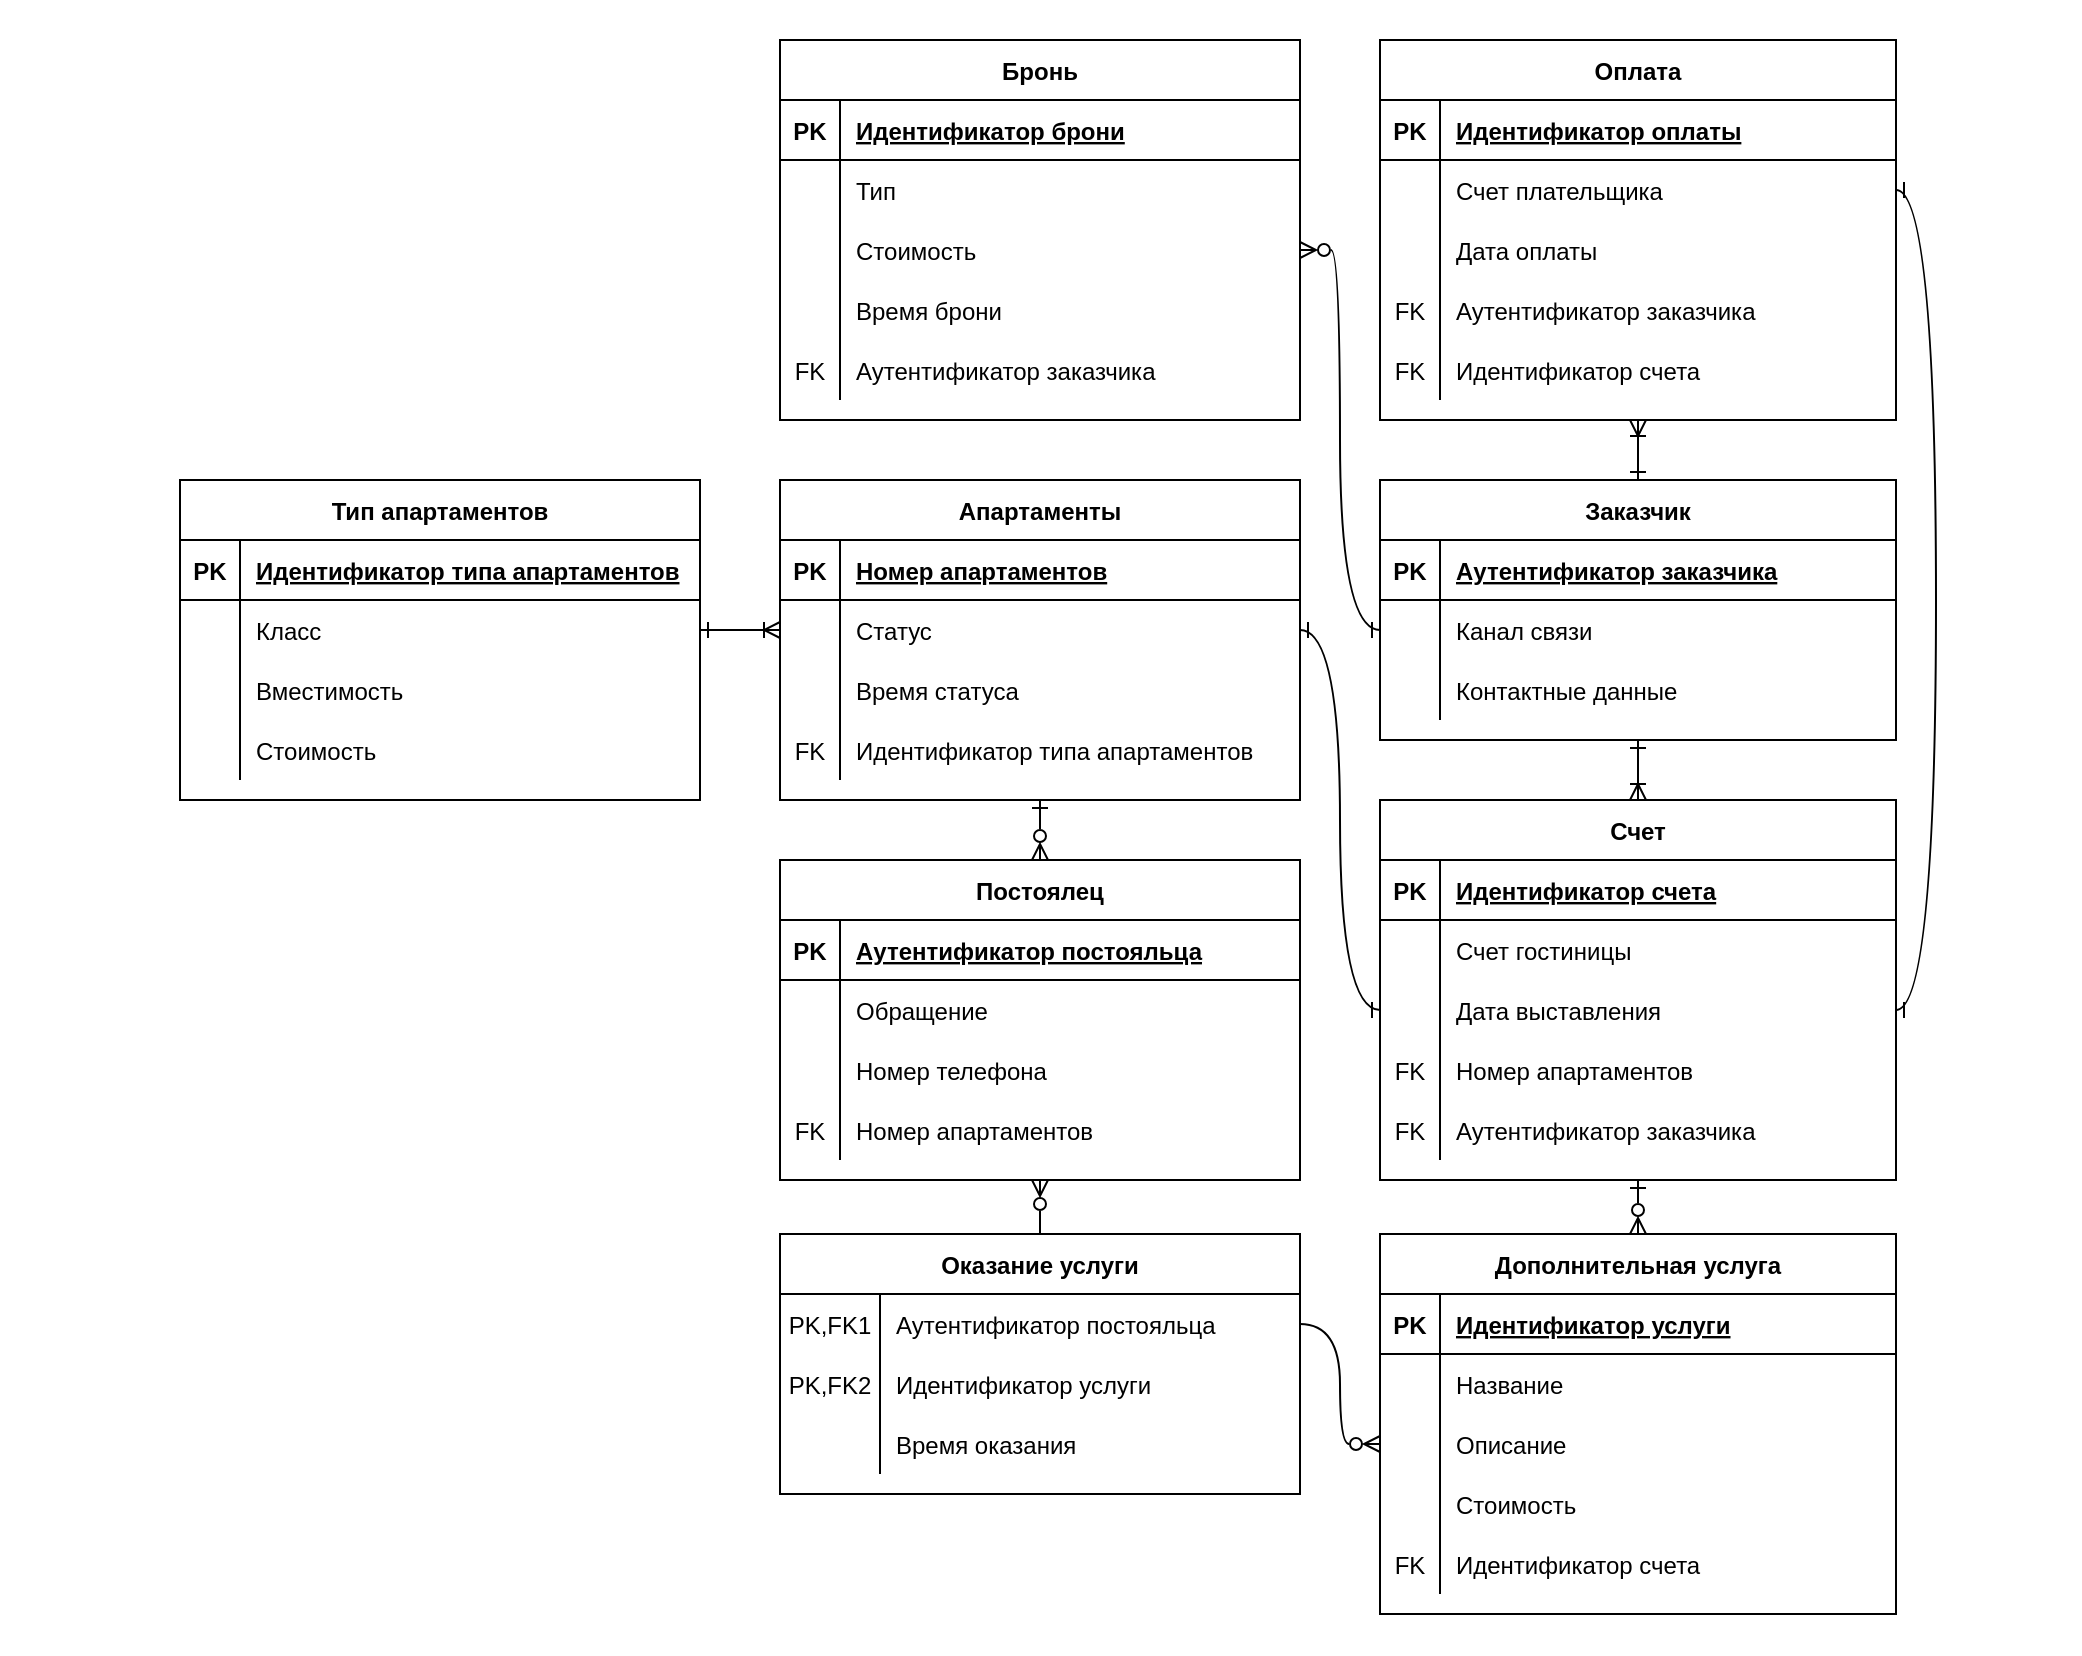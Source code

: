 <mxfile version="23.0.2" type="device">
  <diagram id="R2lEEEUBdFMjLlhIrx00" name="Page-1">
    <mxGraphModel dx="931" dy="1238" grid="1" gridSize="10" guides="1" tooltips="1" connect="1" arrows="1" fold="1" page="1" pageScale="1" pageWidth="1169" pageHeight="827" math="0" shadow="0" extFonts="Permanent Marker^https://fonts.googleapis.com/css?family=Permanent+Marker">
      <root>
        <mxCell id="0" />
        <mxCell id="1" parent="0" />
        <mxCell id="yGyrZnuo0Vl0HnVQF-xV-1" value="" style="rounded=0;whiteSpace=wrap;html=1;fillColor=none;strokeWidth=0;strokeColor=none;" parent="1" vertex="1">
          <mxGeometry x="1234" width="1040" height="827" as="geometry" />
        </mxCell>
        <mxCell id="AgEySxY7QpGQgRgIaydY-3" style="edgeStyle=orthogonalEdgeStyle;rounded=0;orthogonalLoop=1;jettySize=auto;html=1;exitX=1;exitY=0.5;exitDx=0;exitDy=0;entryX=0;entryY=0.5;entryDx=0;entryDy=0;endArrow=ERoneToMany;endFill=0;startArrow=ERone;startFill=0;curved=1;" parent="1" source="C-vyLk0tnHw3VtMMgP7b-27" target="8Q0DRoHerD3SfgX-QKSs-5" edge="1">
          <mxGeometry relative="1" as="geometry" />
        </mxCell>
        <mxCell id="C-vyLk0tnHw3VtMMgP7b-23" value="Тип апартаментов" style="shape=table;startSize=30;container=1;collapsible=1;childLayout=tableLayout;fixedRows=1;rowLines=0;fontStyle=1;align=center;resizeLast=1;" parent="1" vertex="1">
          <mxGeometry x="1324" y="240" width="260" height="160" as="geometry" />
        </mxCell>
        <mxCell id="C-vyLk0tnHw3VtMMgP7b-24" value="" style="shape=partialRectangle;collapsible=0;dropTarget=0;pointerEvents=0;fillColor=none;points=[[0,0.5],[1,0.5]];portConstraint=eastwest;top=0;left=0;right=0;bottom=1;" parent="C-vyLk0tnHw3VtMMgP7b-23" vertex="1">
          <mxGeometry y="30" width="260" height="30" as="geometry" />
        </mxCell>
        <mxCell id="C-vyLk0tnHw3VtMMgP7b-25" value="PK" style="shape=partialRectangle;overflow=hidden;connectable=0;fillColor=none;top=0;left=0;bottom=0;right=0;fontStyle=1;" parent="C-vyLk0tnHw3VtMMgP7b-24" vertex="1">
          <mxGeometry width="30" height="30" as="geometry">
            <mxRectangle width="30" height="30" as="alternateBounds" />
          </mxGeometry>
        </mxCell>
        <mxCell id="C-vyLk0tnHw3VtMMgP7b-26" value="Идентификатор типа апартаментов" style="shape=partialRectangle;overflow=hidden;connectable=0;fillColor=none;top=0;left=0;bottom=0;right=0;align=left;spacingLeft=6;fontStyle=5;fontSize=12;" parent="C-vyLk0tnHw3VtMMgP7b-24" vertex="1">
          <mxGeometry x="30" width="230" height="30" as="geometry">
            <mxRectangle width="230" height="30" as="alternateBounds" />
          </mxGeometry>
        </mxCell>
        <mxCell id="C-vyLk0tnHw3VtMMgP7b-27" value="" style="shape=partialRectangle;collapsible=0;dropTarget=0;pointerEvents=0;fillColor=none;points=[[0,0.5],[1,0.5]];portConstraint=eastwest;top=0;left=0;right=0;bottom=0;" parent="C-vyLk0tnHw3VtMMgP7b-23" vertex="1">
          <mxGeometry y="60" width="260" height="30" as="geometry" />
        </mxCell>
        <mxCell id="C-vyLk0tnHw3VtMMgP7b-28" value="" style="shape=partialRectangle;overflow=hidden;connectable=0;fillColor=none;top=0;left=0;bottom=0;right=0;" parent="C-vyLk0tnHw3VtMMgP7b-27" vertex="1">
          <mxGeometry width="30" height="30" as="geometry">
            <mxRectangle width="30" height="30" as="alternateBounds" />
          </mxGeometry>
        </mxCell>
        <mxCell id="C-vyLk0tnHw3VtMMgP7b-29" value="Класс" style="shape=partialRectangle;overflow=hidden;connectable=0;fillColor=none;top=0;left=0;bottom=0;right=0;align=left;spacingLeft=6;" parent="C-vyLk0tnHw3VtMMgP7b-27" vertex="1">
          <mxGeometry x="30" width="230" height="30" as="geometry">
            <mxRectangle width="230" height="30" as="alternateBounds" />
          </mxGeometry>
        </mxCell>
        <mxCell id="gfGSGd7mrmKhZDxoFpON-2" style="shape=partialRectangle;collapsible=0;dropTarget=0;pointerEvents=0;fillColor=none;points=[[0,0.5],[1,0.5]];portConstraint=eastwest;top=0;left=0;right=0;bottom=0;" parent="C-vyLk0tnHw3VtMMgP7b-23" vertex="1">
          <mxGeometry y="90" width="260" height="30" as="geometry" />
        </mxCell>
        <mxCell id="gfGSGd7mrmKhZDxoFpON-3" style="shape=partialRectangle;overflow=hidden;connectable=0;fillColor=none;top=0;left=0;bottom=0;right=0;" parent="gfGSGd7mrmKhZDxoFpON-2" vertex="1">
          <mxGeometry width="30" height="30" as="geometry">
            <mxRectangle width="30" height="30" as="alternateBounds" />
          </mxGeometry>
        </mxCell>
        <mxCell id="gfGSGd7mrmKhZDxoFpON-4" value="Вместимость" style="shape=partialRectangle;overflow=hidden;connectable=0;fillColor=none;top=0;left=0;bottom=0;right=0;align=left;spacingLeft=6;" parent="gfGSGd7mrmKhZDxoFpON-2" vertex="1">
          <mxGeometry x="30" width="230" height="30" as="geometry">
            <mxRectangle width="230" height="30" as="alternateBounds" />
          </mxGeometry>
        </mxCell>
        <mxCell id="gfGSGd7mrmKhZDxoFpON-5" style="shape=partialRectangle;collapsible=0;dropTarget=0;pointerEvents=0;fillColor=none;points=[[0,0.5],[1,0.5]];portConstraint=eastwest;top=0;left=0;right=0;bottom=0;" parent="C-vyLk0tnHw3VtMMgP7b-23" vertex="1">
          <mxGeometry y="120" width="260" height="30" as="geometry" />
        </mxCell>
        <mxCell id="gfGSGd7mrmKhZDxoFpON-6" style="shape=partialRectangle;overflow=hidden;connectable=0;fillColor=none;top=0;left=0;bottom=0;right=0;" parent="gfGSGd7mrmKhZDxoFpON-5" vertex="1">
          <mxGeometry width="30" height="30" as="geometry">
            <mxRectangle width="30" height="30" as="alternateBounds" />
          </mxGeometry>
        </mxCell>
        <mxCell id="gfGSGd7mrmKhZDxoFpON-7" value="Стоимость" style="shape=partialRectangle;overflow=hidden;connectable=0;fillColor=none;top=0;left=0;bottom=0;right=0;align=left;spacingLeft=6;" parent="gfGSGd7mrmKhZDxoFpON-5" vertex="1">
          <mxGeometry x="30" width="230" height="30" as="geometry">
            <mxRectangle width="230" height="30" as="alternateBounds" />
          </mxGeometry>
        </mxCell>
        <mxCell id="8Q0DRoHerD3SfgX-QKSs-1" value="Апартаменты" style="shape=table;startSize=30;container=1;collapsible=1;childLayout=tableLayout;fixedRows=1;rowLines=0;fontStyle=1;align=center;resizeLast=1;" parent="1" vertex="1">
          <mxGeometry x="1624" y="240" width="260" height="160" as="geometry" />
        </mxCell>
        <mxCell id="8Q0DRoHerD3SfgX-QKSs-2" value="" style="shape=partialRectangle;collapsible=0;dropTarget=0;pointerEvents=0;fillColor=none;points=[[0,0.5],[1,0.5]];portConstraint=eastwest;top=0;left=0;right=0;bottom=1;" parent="8Q0DRoHerD3SfgX-QKSs-1" vertex="1">
          <mxGeometry y="30" width="260" height="30" as="geometry" />
        </mxCell>
        <mxCell id="8Q0DRoHerD3SfgX-QKSs-3" value="PK" style="shape=partialRectangle;overflow=hidden;connectable=0;fillColor=none;top=0;left=0;bottom=0;right=0;fontStyle=1;" parent="8Q0DRoHerD3SfgX-QKSs-2" vertex="1">
          <mxGeometry width="30" height="30" as="geometry">
            <mxRectangle width="30" height="30" as="alternateBounds" />
          </mxGeometry>
        </mxCell>
        <mxCell id="8Q0DRoHerD3SfgX-QKSs-4" value="Номер апартаментов" style="shape=partialRectangle;overflow=hidden;connectable=0;fillColor=none;top=0;left=0;bottom=0;right=0;align=left;spacingLeft=6;fontStyle=5;" parent="8Q0DRoHerD3SfgX-QKSs-2" vertex="1">
          <mxGeometry x="30" width="230" height="30" as="geometry">
            <mxRectangle width="230" height="30" as="alternateBounds" />
          </mxGeometry>
        </mxCell>
        <mxCell id="8Q0DRoHerD3SfgX-QKSs-5" value="" style="shape=partialRectangle;collapsible=0;dropTarget=0;pointerEvents=0;fillColor=none;points=[[0,0.5],[1,0.5]];portConstraint=eastwest;top=0;left=0;right=0;bottom=0;" parent="8Q0DRoHerD3SfgX-QKSs-1" vertex="1">
          <mxGeometry y="60" width="260" height="30" as="geometry" />
        </mxCell>
        <mxCell id="8Q0DRoHerD3SfgX-QKSs-6" value="" style="shape=partialRectangle;overflow=hidden;connectable=0;fillColor=none;top=0;left=0;bottom=0;right=0;" parent="8Q0DRoHerD3SfgX-QKSs-5" vertex="1">
          <mxGeometry width="30" height="30" as="geometry">
            <mxRectangle width="30" height="30" as="alternateBounds" />
          </mxGeometry>
        </mxCell>
        <mxCell id="8Q0DRoHerD3SfgX-QKSs-7" value="Статус" style="shape=partialRectangle;overflow=hidden;connectable=0;fillColor=none;top=0;left=0;bottom=0;right=0;align=left;spacingLeft=6;" parent="8Q0DRoHerD3SfgX-QKSs-5" vertex="1">
          <mxGeometry x="30" width="230" height="30" as="geometry">
            <mxRectangle width="230" height="30" as="alternateBounds" />
          </mxGeometry>
        </mxCell>
        <mxCell id="8Q0DRoHerD3SfgX-QKSs-8" style="shape=partialRectangle;collapsible=0;dropTarget=0;pointerEvents=0;fillColor=none;points=[[0,0.5],[1,0.5]];portConstraint=eastwest;top=0;left=0;right=0;bottom=0;" parent="8Q0DRoHerD3SfgX-QKSs-1" vertex="1">
          <mxGeometry y="90" width="260" height="30" as="geometry" />
        </mxCell>
        <mxCell id="8Q0DRoHerD3SfgX-QKSs-9" style="shape=partialRectangle;overflow=hidden;connectable=0;fillColor=none;top=0;left=0;bottom=0;right=0;" parent="8Q0DRoHerD3SfgX-QKSs-8" vertex="1">
          <mxGeometry width="30" height="30" as="geometry">
            <mxRectangle width="30" height="30" as="alternateBounds" />
          </mxGeometry>
        </mxCell>
        <mxCell id="8Q0DRoHerD3SfgX-QKSs-10" value="Время статуса" style="shape=partialRectangle;overflow=hidden;connectable=0;fillColor=none;top=0;left=0;bottom=0;right=0;align=left;spacingLeft=6;" parent="8Q0DRoHerD3SfgX-QKSs-8" vertex="1">
          <mxGeometry x="30" width="230" height="30" as="geometry">
            <mxRectangle width="230" height="30" as="alternateBounds" />
          </mxGeometry>
        </mxCell>
        <mxCell id="bXpuDZEksUwK4pYWBRn9-1" style="shape=partialRectangle;collapsible=0;dropTarget=0;pointerEvents=0;fillColor=none;points=[[0,0.5],[1,0.5]];portConstraint=eastwest;top=0;left=0;right=0;bottom=0;" parent="8Q0DRoHerD3SfgX-QKSs-1" vertex="1">
          <mxGeometry y="120" width="260" height="30" as="geometry" />
        </mxCell>
        <mxCell id="bXpuDZEksUwK4pYWBRn9-2" value="FK" style="shape=partialRectangle;overflow=hidden;connectable=0;fillColor=none;top=0;left=0;bottom=0;right=0;" parent="bXpuDZEksUwK4pYWBRn9-1" vertex="1">
          <mxGeometry width="30" height="30" as="geometry">
            <mxRectangle width="30" height="30" as="alternateBounds" />
          </mxGeometry>
        </mxCell>
        <mxCell id="bXpuDZEksUwK4pYWBRn9-3" value="Идентификатор типа апартаментов" style="shape=partialRectangle;overflow=hidden;connectable=0;fillColor=none;top=0;left=0;bottom=0;right=0;align=left;spacingLeft=6;" parent="bXpuDZEksUwK4pYWBRn9-1" vertex="1">
          <mxGeometry x="30" width="230" height="30" as="geometry">
            <mxRectangle width="230" height="30" as="alternateBounds" />
          </mxGeometry>
        </mxCell>
        <mxCell id="x_oSLfdK0yW2vjbGuV5l-4" style="edgeStyle=orthogonalEdgeStyle;rounded=0;orthogonalLoop=1;jettySize=auto;html=1;exitX=0.5;exitY=0;exitDx=0;exitDy=0;entryX=0.5;entryY=1;entryDx=0;entryDy=0;endArrow=ERone;endFill=0;startArrow=ERzeroToMany;startFill=0;curved=1;" parent="1" source="-2gtM7byxfTQmPxCfwy0-1" target="8Q0DRoHerD3SfgX-QKSs-1" edge="1">
          <mxGeometry relative="1" as="geometry" />
        </mxCell>
        <mxCell id="-2gtM7byxfTQmPxCfwy0-1" value="Постоялец" style="shape=table;startSize=30;container=1;collapsible=1;childLayout=tableLayout;fixedRows=1;rowLines=0;fontStyle=1;align=center;resizeLast=1;" parent="1" vertex="1">
          <mxGeometry x="1624" y="430" width="260" height="160" as="geometry" />
        </mxCell>
        <mxCell id="-2gtM7byxfTQmPxCfwy0-2" value="" style="shape=partialRectangle;collapsible=0;dropTarget=0;pointerEvents=0;fillColor=none;points=[[0,0.5],[1,0.5]];portConstraint=eastwest;top=0;left=0;right=0;bottom=1;" parent="-2gtM7byxfTQmPxCfwy0-1" vertex="1">
          <mxGeometry y="30" width="260" height="30" as="geometry" />
        </mxCell>
        <mxCell id="-2gtM7byxfTQmPxCfwy0-3" value="PK" style="shape=partialRectangle;overflow=hidden;connectable=0;fillColor=none;top=0;left=0;bottom=0;right=0;fontStyle=1;" parent="-2gtM7byxfTQmPxCfwy0-2" vertex="1">
          <mxGeometry width="30" height="30" as="geometry">
            <mxRectangle width="30" height="30" as="alternateBounds" />
          </mxGeometry>
        </mxCell>
        <mxCell id="-2gtM7byxfTQmPxCfwy0-4" value="Аутентификатор постояльца" style="shape=partialRectangle;overflow=hidden;connectable=0;fillColor=none;top=0;left=0;bottom=0;right=0;align=left;spacingLeft=6;fontStyle=5;" parent="-2gtM7byxfTQmPxCfwy0-2" vertex="1">
          <mxGeometry x="30" width="230" height="30" as="geometry">
            <mxRectangle width="230" height="30" as="alternateBounds" />
          </mxGeometry>
        </mxCell>
        <mxCell id="-2gtM7byxfTQmPxCfwy0-5" value="" style="shape=partialRectangle;collapsible=0;dropTarget=0;pointerEvents=0;fillColor=none;points=[[0,0.5],[1,0.5]];portConstraint=eastwest;top=0;left=0;right=0;bottom=0;" parent="-2gtM7byxfTQmPxCfwy0-1" vertex="1">
          <mxGeometry y="60" width="260" height="30" as="geometry" />
        </mxCell>
        <mxCell id="-2gtM7byxfTQmPxCfwy0-6" value="" style="shape=partialRectangle;overflow=hidden;connectable=0;fillColor=none;top=0;left=0;bottom=0;right=0;" parent="-2gtM7byxfTQmPxCfwy0-5" vertex="1">
          <mxGeometry width="30" height="30" as="geometry">
            <mxRectangle width="30" height="30" as="alternateBounds" />
          </mxGeometry>
        </mxCell>
        <mxCell id="-2gtM7byxfTQmPxCfwy0-7" value="Обращение" style="shape=partialRectangle;overflow=hidden;connectable=0;fillColor=none;top=0;left=0;bottom=0;right=0;align=left;spacingLeft=6;" parent="-2gtM7byxfTQmPxCfwy0-5" vertex="1">
          <mxGeometry x="30" width="230" height="30" as="geometry">
            <mxRectangle width="230" height="30" as="alternateBounds" />
          </mxGeometry>
        </mxCell>
        <mxCell id="-2gtM7byxfTQmPxCfwy0-8" style="shape=partialRectangle;collapsible=0;dropTarget=0;pointerEvents=0;fillColor=none;points=[[0,0.5],[1,0.5]];portConstraint=eastwest;top=0;left=0;right=0;bottom=0;" parent="-2gtM7byxfTQmPxCfwy0-1" vertex="1">
          <mxGeometry y="90" width="260" height="30" as="geometry" />
        </mxCell>
        <mxCell id="-2gtM7byxfTQmPxCfwy0-9" style="shape=partialRectangle;overflow=hidden;connectable=0;fillColor=none;top=0;left=0;bottom=0;right=0;" parent="-2gtM7byxfTQmPxCfwy0-8" vertex="1">
          <mxGeometry width="30" height="30" as="geometry">
            <mxRectangle width="30" height="30" as="alternateBounds" />
          </mxGeometry>
        </mxCell>
        <mxCell id="-2gtM7byxfTQmPxCfwy0-10" value="Номер телефона" style="shape=partialRectangle;overflow=hidden;connectable=0;fillColor=none;top=0;left=0;bottom=0;right=0;align=left;spacingLeft=6;" parent="-2gtM7byxfTQmPxCfwy0-8" vertex="1">
          <mxGeometry x="30" width="230" height="30" as="geometry">
            <mxRectangle width="230" height="30" as="alternateBounds" />
          </mxGeometry>
        </mxCell>
        <mxCell id="x_oSLfdK0yW2vjbGuV5l-1" style="shape=partialRectangle;collapsible=0;dropTarget=0;pointerEvents=0;fillColor=none;points=[[0,0.5],[1,0.5]];portConstraint=eastwest;top=0;left=0;right=0;bottom=0;" parent="-2gtM7byxfTQmPxCfwy0-1" vertex="1">
          <mxGeometry y="120" width="260" height="30" as="geometry" />
        </mxCell>
        <mxCell id="x_oSLfdK0yW2vjbGuV5l-2" value="FK" style="shape=partialRectangle;overflow=hidden;connectable=0;fillColor=none;top=0;left=0;bottom=0;right=0;" parent="x_oSLfdK0yW2vjbGuV5l-1" vertex="1">
          <mxGeometry width="30" height="30" as="geometry">
            <mxRectangle width="30" height="30" as="alternateBounds" />
          </mxGeometry>
        </mxCell>
        <mxCell id="x_oSLfdK0yW2vjbGuV5l-3" value="Номер апартаментов" style="shape=partialRectangle;overflow=hidden;connectable=0;fillColor=none;top=0;left=0;bottom=0;right=0;align=left;spacingLeft=6;" parent="x_oSLfdK0yW2vjbGuV5l-1" vertex="1">
          <mxGeometry x="30" width="230" height="30" as="geometry">
            <mxRectangle width="230" height="30" as="alternateBounds" />
          </mxGeometry>
        </mxCell>
        <mxCell id="9wMfxGO6AWMAjqUrL8oA-1" value="Дополнительная услуга" style="shape=table;startSize=30;container=1;collapsible=1;childLayout=tableLayout;fixedRows=1;rowLines=0;fontStyle=1;align=center;resizeLast=1;" parent="1" vertex="1">
          <mxGeometry x="1924" y="617" width="258" height="190" as="geometry" />
        </mxCell>
        <mxCell id="9wMfxGO6AWMAjqUrL8oA-2" value="" style="shape=partialRectangle;collapsible=0;dropTarget=0;pointerEvents=0;fillColor=none;points=[[0,0.5],[1,0.5]];portConstraint=eastwest;top=0;left=0;right=0;bottom=1;" parent="9wMfxGO6AWMAjqUrL8oA-1" vertex="1">
          <mxGeometry y="30" width="258" height="30" as="geometry" />
        </mxCell>
        <mxCell id="9wMfxGO6AWMAjqUrL8oA-3" value="PK" style="shape=partialRectangle;overflow=hidden;connectable=0;fillColor=none;top=0;left=0;bottom=0;right=0;fontStyle=1;" parent="9wMfxGO6AWMAjqUrL8oA-2" vertex="1">
          <mxGeometry width="30" height="30" as="geometry">
            <mxRectangle width="30" height="30" as="alternateBounds" />
          </mxGeometry>
        </mxCell>
        <mxCell id="9wMfxGO6AWMAjqUrL8oA-4" value="Идентификатор услуги" style="shape=partialRectangle;overflow=hidden;connectable=0;fillColor=none;top=0;left=0;bottom=0;right=0;align=left;spacingLeft=6;fontStyle=5;" parent="9wMfxGO6AWMAjqUrL8oA-2" vertex="1">
          <mxGeometry x="30" width="228" height="30" as="geometry">
            <mxRectangle width="228" height="30" as="alternateBounds" />
          </mxGeometry>
        </mxCell>
        <mxCell id="9wMfxGO6AWMAjqUrL8oA-5" value="" style="shape=partialRectangle;collapsible=0;dropTarget=0;pointerEvents=0;fillColor=none;points=[[0,0.5],[1,0.5]];portConstraint=eastwest;top=0;left=0;right=0;bottom=0;" parent="9wMfxGO6AWMAjqUrL8oA-1" vertex="1">
          <mxGeometry y="60" width="258" height="30" as="geometry" />
        </mxCell>
        <mxCell id="9wMfxGO6AWMAjqUrL8oA-6" value="" style="shape=partialRectangle;overflow=hidden;connectable=0;fillColor=none;top=0;left=0;bottom=0;right=0;" parent="9wMfxGO6AWMAjqUrL8oA-5" vertex="1">
          <mxGeometry width="30" height="30" as="geometry">
            <mxRectangle width="30" height="30" as="alternateBounds" />
          </mxGeometry>
        </mxCell>
        <mxCell id="9wMfxGO6AWMAjqUrL8oA-7" value="Название" style="shape=partialRectangle;overflow=hidden;connectable=0;fillColor=none;top=0;left=0;bottom=0;right=0;align=left;spacingLeft=6;" parent="9wMfxGO6AWMAjqUrL8oA-5" vertex="1">
          <mxGeometry x="30" width="228" height="30" as="geometry">
            <mxRectangle width="228" height="30" as="alternateBounds" />
          </mxGeometry>
        </mxCell>
        <mxCell id="9wMfxGO6AWMAjqUrL8oA-8" style="shape=partialRectangle;collapsible=0;dropTarget=0;pointerEvents=0;fillColor=none;points=[[0,0.5],[1,0.5]];portConstraint=eastwest;top=0;left=0;right=0;bottom=0;" parent="9wMfxGO6AWMAjqUrL8oA-1" vertex="1">
          <mxGeometry y="90" width="258" height="30" as="geometry" />
        </mxCell>
        <mxCell id="9wMfxGO6AWMAjqUrL8oA-9" style="shape=partialRectangle;overflow=hidden;connectable=0;fillColor=none;top=0;left=0;bottom=0;right=0;" parent="9wMfxGO6AWMAjqUrL8oA-8" vertex="1">
          <mxGeometry width="30" height="30" as="geometry">
            <mxRectangle width="30" height="30" as="alternateBounds" />
          </mxGeometry>
        </mxCell>
        <mxCell id="9wMfxGO6AWMAjqUrL8oA-10" value="Описание" style="shape=partialRectangle;overflow=hidden;connectable=0;fillColor=none;top=0;left=0;bottom=0;right=0;align=left;spacingLeft=6;" parent="9wMfxGO6AWMAjqUrL8oA-8" vertex="1">
          <mxGeometry x="30" width="228" height="30" as="geometry">
            <mxRectangle width="228" height="30" as="alternateBounds" />
          </mxGeometry>
        </mxCell>
        <mxCell id="w3tZJuDGPIemlCGMrP9--1" style="shape=partialRectangle;collapsible=0;dropTarget=0;pointerEvents=0;fillColor=none;points=[[0,0.5],[1,0.5]];portConstraint=eastwest;top=0;left=0;right=0;bottom=0;" parent="9wMfxGO6AWMAjqUrL8oA-1" vertex="1">
          <mxGeometry y="120" width="258" height="30" as="geometry" />
        </mxCell>
        <mxCell id="w3tZJuDGPIemlCGMrP9--2" style="shape=partialRectangle;overflow=hidden;connectable=0;fillColor=none;top=0;left=0;bottom=0;right=0;" parent="w3tZJuDGPIemlCGMrP9--1" vertex="1">
          <mxGeometry width="30" height="30" as="geometry">
            <mxRectangle width="30" height="30" as="alternateBounds" />
          </mxGeometry>
        </mxCell>
        <mxCell id="w3tZJuDGPIemlCGMrP9--3" value="Стоимость" style="shape=partialRectangle;overflow=hidden;connectable=0;fillColor=none;top=0;left=0;bottom=0;right=0;align=left;spacingLeft=6;" parent="w3tZJuDGPIemlCGMrP9--1" vertex="1">
          <mxGeometry x="30" width="228" height="30" as="geometry">
            <mxRectangle width="228" height="30" as="alternateBounds" />
          </mxGeometry>
        </mxCell>
        <mxCell id="Ko_WX-iQ5dB3wwoyEUQb-1" style="shape=partialRectangle;collapsible=0;dropTarget=0;pointerEvents=0;fillColor=none;points=[[0,0.5],[1,0.5]];portConstraint=eastwest;top=0;left=0;right=0;bottom=0;" parent="9wMfxGO6AWMAjqUrL8oA-1" vertex="1">
          <mxGeometry y="150" width="258" height="30" as="geometry" />
        </mxCell>
        <mxCell id="Ko_WX-iQ5dB3wwoyEUQb-2" value="FK" style="shape=partialRectangle;overflow=hidden;connectable=0;fillColor=none;top=0;left=0;bottom=0;right=0;" parent="Ko_WX-iQ5dB3wwoyEUQb-1" vertex="1">
          <mxGeometry width="30" height="30" as="geometry">
            <mxRectangle width="30" height="30" as="alternateBounds" />
          </mxGeometry>
        </mxCell>
        <mxCell id="Ko_WX-iQ5dB3wwoyEUQb-3" value="Идентификатор счета" style="shape=partialRectangle;overflow=hidden;connectable=0;fillColor=none;top=0;left=0;bottom=0;right=0;align=left;spacingLeft=6;" parent="Ko_WX-iQ5dB3wwoyEUQb-1" vertex="1">
          <mxGeometry x="30" width="228" height="30" as="geometry">
            <mxRectangle width="228" height="30" as="alternateBounds" />
          </mxGeometry>
        </mxCell>
        <mxCell id="wfgIHLMMDchqozC3pVKl-13" style="edgeStyle=orthogonalEdgeStyle;rounded=0;orthogonalLoop=1;jettySize=auto;html=1;exitX=0;exitY=0.5;exitDx=0;exitDy=0;entryX=1;entryY=0.5;entryDx=0;entryDy=0;endArrow=ERone;endFill=0;startArrow=ERone;startFill=0;curved=1;" parent="1" source="KsBbE8rEIVb2Hm9IUx0C-8" target="8Q0DRoHerD3SfgX-QKSs-5" edge="1">
          <mxGeometry relative="1" as="geometry" />
        </mxCell>
        <mxCell id="gfTLSf6XVDr-HBAoCVen-1" style="edgeStyle=orthogonalEdgeStyle;rounded=0;orthogonalLoop=1;jettySize=auto;html=1;exitX=0.5;exitY=1;exitDx=0;exitDy=0;entryX=0.5;entryY=0;entryDx=0;entryDy=0;endArrow=ERzeroToMany;endFill=0;startArrow=ERone;startFill=0;curved=1;" parent="1" source="KsBbE8rEIVb2Hm9IUx0C-1" target="9wMfxGO6AWMAjqUrL8oA-1" edge="1">
          <mxGeometry relative="1" as="geometry" />
        </mxCell>
        <mxCell id="fIpR_-fl-dbU0oTGewPj-15" style="edgeStyle=orthogonalEdgeStyle;rounded=0;orthogonalLoop=1;jettySize=auto;html=1;exitX=0.5;exitY=0;exitDx=0;exitDy=0;entryX=0.5;entryY=1;entryDx=0;entryDy=0;startArrow=ERoneToMany;startFill=0;endArrow=ERone;endFill=0;" parent="1" source="KsBbE8rEIVb2Hm9IUx0C-1" target="7bKyCpMzvPZyw-KUeTIM-1" edge="1">
          <mxGeometry relative="1" as="geometry" />
        </mxCell>
        <mxCell id="KsBbE8rEIVb2Hm9IUx0C-1" value="Счет" style="shape=table;startSize=30;container=1;collapsible=1;childLayout=tableLayout;fixedRows=1;rowLines=0;fontStyle=1;align=center;resizeLast=1;" parent="1" vertex="1">
          <mxGeometry x="1924" y="400" width="258" height="190" as="geometry" />
        </mxCell>
        <mxCell id="KsBbE8rEIVb2Hm9IUx0C-2" value="" style="shape=partialRectangle;collapsible=0;dropTarget=0;pointerEvents=0;fillColor=none;points=[[0,0.5],[1,0.5]];portConstraint=eastwest;top=0;left=0;right=0;bottom=1;" parent="KsBbE8rEIVb2Hm9IUx0C-1" vertex="1">
          <mxGeometry y="30" width="258" height="30" as="geometry" />
        </mxCell>
        <mxCell id="KsBbE8rEIVb2Hm9IUx0C-3" value="PK" style="shape=partialRectangle;overflow=hidden;connectable=0;fillColor=none;top=0;left=0;bottom=0;right=0;fontStyle=1;" parent="KsBbE8rEIVb2Hm9IUx0C-2" vertex="1">
          <mxGeometry width="30" height="30" as="geometry">
            <mxRectangle width="30" height="30" as="alternateBounds" />
          </mxGeometry>
        </mxCell>
        <mxCell id="KsBbE8rEIVb2Hm9IUx0C-4" value="Идентификатор счета" style="shape=partialRectangle;overflow=hidden;connectable=0;fillColor=none;top=0;left=0;bottom=0;right=0;align=left;spacingLeft=6;fontStyle=5;" parent="KsBbE8rEIVb2Hm9IUx0C-2" vertex="1">
          <mxGeometry x="30" width="228" height="30" as="geometry">
            <mxRectangle width="228" height="30" as="alternateBounds" />
          </mxGeometry>
        </mxCell>
        <mxCell id="KsBbE8rEIVb2Hm9IUx0C-5" value="" style="shape=partialRectangle;collapsible=0;dropTarget=0;pointerEvents=0;fillColor=none;points=[[0,0.5],[1,0.5]];portConstraint=eastwest;top=0;left=0;right=0;bottom=0;" parent="KsBbE8rEIVb2Hm9IUx0C-1" vertex="1">
          <mxGeometry y="60" width="258" height="30" as="geometry" />
        </mxCell>
        <mxCell id="KsBbE8rEIVb2Hm9IUx0C-6" value="" style="shape=partialRectangle;overflow=hidden;connectable=0;fillColor=none;top=0;left=0;bottom=0;right=0;" parent="KsBbE8rEIVb2Hm9IUx0C-5" vertex="1">
          <mxGeometry width="30" height="30" as="geometry">
            <mxRectangle width="30" height="30" as="alternateBounds" />
          </mxGeometry>
        </mxCell>
        <mxCell id="KsBbE8rEIVb2Hm9IUx0C-7" value="Счет гостиницы" style="shape=partialRectangle;overflow=hidden;connectable=0;fillColor=none;top=0;left=0;bottom=0;right=0;align=left;spacingLeft=6;" parent="KsBbE8rEIVb2Hm9IUx0C-5" vertex="1">
          <mxGeometry x="30" width="228" height="30" as="geometry">
            <mxRectangle width="228" height="30" as="alternateBounds" />
          </mxGeometry>
        </mxCell>
        <mxCell id="KsBbE8rEIVb2Hm9IUx0C-8" style="shape=partialRectangle;collapsible=0;dropTarget=0;pointerEvents=0;fillColor=none;points=[[0,0.5],[1,0.5]];portConstraint=eastwest;top=0;left=0;right=0;bottom=0;" parent="KsBbE8rEIVb2Hm9IUx0C-1" vertex="1">
          <mxGeometry y="90" width="258" height="30" as="geometry" />
        </mxCell>
        <mxCell id="KsBbE8rEIVb2Hm9IUx0C-9" style="shape=partialRectangle;overflow=hidden;connectable=0;fillColor=none;top=0;left=0;bottom=0;right=0;" parent="KsBbE8rEIVb2Hm9IUx0C-8" vertex="1">
          <mxGeometry width="30" height="30" as="geometry">
            <mxRectangle width="30" height="30" as="alternateBounds" />
          </mxGeometry>
        </mxCell>
        <mxCell id="KsBbE8rEIVb2Hm9IUx0C-10" value="Дата выставления" style="shape=partialRectangle;overflow=hidden;connectable=0;fillColor=none;top=0;left=0;bottom=0;right=0;align=left;spacingLeft=6;" parent="KsBbE8rEIVb2Hm9IUx0C-8" vertex="1">
          <mxGeometry x="30" width="228" height="30" as="geometry">
            <mxRectangle width="228" height="30" as="alternateBounds" />
          </mxGeometry>
        </mxCell>
        <mxCell id="wfgIHLMMDchqozC3pVKl-10" style="shape=partialRectangle;collapsible=0;dropTarget=0;pointerEvents=0;fillColor=none;points=[[0,0.5],[1,0.5]];portConstraint=eastwest;top=0;left=0;right=0;bottom=0;" parent="KsBbE8rEIVb2Hm9IUx0C-1" vertex="1">
          <mxGeometry y="120" width="258" height="30" as="geometry" />
        </mxCell>
        <mxCell id="wfgIHLMMDchqozC3pVKl-11" value="FK" style="shape=partialRectangle;overflow=hidden;connectable=0;fillColor=none;top=0;left=0;bottom=0;right=0;" parent="wfgIHLMMDchqozC3pVKl-10" vertex="1">
          <mxGeometry width="30" height="30" as="geometry">
            <mxRectangle width="30" height="30" as="alternateBounds" />
          </mxGeometry>
        </mxCell>
        <mxCell id="wfgIHLMMDchqozC3pVKl-12" value="Номер апартаментов" style="shape=partialRectangle;overflow=hidden;connectable=0;fillColor=none;top=0;left=0;bottom=0;right=0;align=left;spacingLeft=6;" parent="wfgIHLMMDchqozC3pVKl-10" vertex="1">
          <mxGeometry x="30" width="228" height="30" as="geometry">
            <mxRectangle width="228" height="30" as="alternateBounds" />
          </mxGeometry>
        </mxCell>
        <mxCell id="fIpR_-fl-dbU0oTGewPj-17" style="shape=partialRectangle;collapsible=0;dropTarget=0;pointerEvents=0;fillColor=none;points=[[0,0.5],[1,0.5]];portConstraint=eastwest;top=0;left=0;right=0;bottom=0;" parent="KsBbE8rEIVb2Hm9IUx0C-1" vertex="1">
          <mxGeometry y="150" width="258" height="30" as="geometry" />
        </mxCell>
        <mxCell id="fIpR_-fl-dbU0oTGewPj-18" value="FK" style="shape=partialRectangle;overflow=hidden;connectable=0;fillColor=none;top=0;left=0;bottom=0;right=0;" parent="fIpR_-fl-dbU0oTGewPj-17" vertex="1">
          <mxGeometry width="30" height="30" as="geometry">
            <mxRectangle width="30" height="30" as="alternateBounds" />
          </mxGeometry>
        </mxCell>
        <mxCell id="fIpR_-fl-dbU0oTGewPj-19" value="Аутентификатор заказчика" style="shape=partialRectangle;overflow=hidden;connectable=0;fillColor=none;top=0;left=0;bottom=0;right=0;align=left;spacingLeft=6;" parent="fIpR_-fl-dbU0oTGewPj-17" vertex="1">
          <mxGeometry x="30" width="228" height="30" as="geometry">
            <mxRectangle width="228" height="30" as="alternateBounds" />
          </mxGeometry>
        </mxCell>
        <mxCell id="fIpR_-fl-dbU0oTGewPj-16" style="edgeStyle=orthogonalEdgeStyle;rounded=0;orthogonalLoop=1;jettySize=auto;html=1;exitX=0.5;exitY=0;exitDx=0;exitDy=0;entryX=0.5;entryY=1;entryDx=0;entryDy=0;endArrow=ERoneToMany;endFill=0;startArrow=ERone;startFill=0;" parent="1" source="7bKyCpMzvPZyw-KUeTIM-1" target="T-T3h6I5Po2JbwnnMYp2-1" edge="1">
          <mxGeometry relative="1" as="geometry" />
        </mxCell>
        <mxCell id="7bKyCpMzvPZyw-KUeTIM-1" value="Заказчик" style="shape=table;startSize=30;container=1;collapsible=1;childLayout=tableLayout;fixedRows=1;rowLines=0;fontStyle=1;align=center;resizeLast=1;" parent="1" vertex="1">
          <mxGeometry x="1924" y="240" width="258" height="130" as="geometry" />
        </mxCell>
        <mxCell id="7bKyCpMzvPZyw-KUeTIM-2" value="" style="shape=partialRectangle;collapsible=0;dropTarget=0;pointerEvents=0;fillColor=none;points=[[0,0.5],[1,0.5]];portConstraint=eastwest;top=0;left=0;right=0;bottom=1;" parent="7bKyCpMzvPZyw-KUeTIM-1" vertex="1">
          <mxGeometry y="30" width="258" height="30" as="geometry" />
        </mxCell>
        <mxCell id="7bKyCpMzvPZyw-KUeTIM-3" value="PK" style="shape=partialRectangle;overflow=hidden;connectable=0;fillColor=none;top=0;left=0;bottom=0;right=0;fontStyle=1;" parent="7bKyCpMzvPZyw-KUeTIM-2" vertex="1">
          <mxGeometry width="30" height="30" as="geometry">
            <mxRectangle width="30" height="30" as="alternateBounds" />
          </mxGeometry>
        </mxCell>
        <mxCell id="7bKyCpMzvPZyw-KUeTIM-4" value="Аутентификатор заказчика" style="shape=partialRectangle;overflow=hidden;connectable=0;fillColor=none;top=0;left=0;bottom=0;right=0;align=left;spacingLeft=6;fontStyle=5;" parent="7bKyCpMzvPZyw-KUeTIM-2" vertex="1">
          <mxGeometry x="30" width="228" height="30" as="geometry">
            <mxRectangle width="228" height="30" as="alternateBounds" />
          </mxGeometry>
        </mxCell>
        <mxCell id="7bKyCpMzvPZyw-KUeTIM-5" value="" style="shape=partialRectangle;collapsible=0;dropTarget=0;pointerEvents=0;fillColor=none;points=[[0,0.5],[1,0.5]];portConstraint=eastwest;top=0;left=0;right=0;bottom=0;" parent="7bKyCpMzvPZyw-KUeTIM-1" vertex="1">
          <mxGeometry y="60" width="258" height="30" as="geometry" />
        </mxCell>
        <mxCell id="7bKyCpMzvPZyw-KUeTIM-6" value="" style="shape=partialRectangle;overflow=hidden;connectable=0;fillColor=none;top=0;left=0;bottom=0;right=0;" parent="7bKyCpMzvPZyw-KUeTIM-5" vertex="1">
          <mxGeometry width="30" height="30" as="geometry">
            <mxRectangle width="30" height="30" as="alternateBounds" />
          </mxGeometry>
        </mxCell>
        <mxCell id="7bKyCpMzvPZyw-KUeTIM-7" value="Канал связи" style="shape=partialRectangle;overflow=hidden;connectable=0;fillColor=none;top=0;left=0;bottom=0;right=0;align=left;spacingLeft=6;" parent="7bKyCpMzvPZyw-KUeTIM-5" vertex="1">
          <mxGeometry x="30" width="228" height="30" as="geometry">
            <mxRectangle width="228" height="30" as="alternateBounds" />
          </mxGeometry>
        </mxCell>
        <mxCell id="7bKyCpMzvPZyw-KUeTIM-8" style="shape=partialRectangle;collapsible=0;dropTarget=0;pointerEvents=0;fillColor=none;points=[[0,0.5],[1,0.5]];portConstraint=eastwest;top=0;left=0;right=0;bottom=0;" parent="7bKyCpMzvPZyw-KUeTIM-1" vertex="1">
          <mxGeometry y="90" width="258" height="30" as="geometry" />
        </mxCell>
        <mxCell id="7bKyCpMzvPZyw-KUeTIM-9" style="shape=partialRectangle;overflow=hidden;connectable=0;fillColor=none;top=0;left=0;bottom=0;right=0;" parent="7bKyCpMzvPZyw-KUeTIM-8" vertex="1">
          <mxGeometry width="30" height="30" as="geometry">
            <mxRectangle width="30" height="30" as="alternateBounds" />
          </mxGeometry>
        </mxCell>
        <mxCell id="7bKyCpMzvPZyw-KUeTIM-10" value="Контактные данные" style="shape=partialRectangle;overflow=hidden;connectable=0;fillColor=none;top=0;left=0;bottom=0;right=0;align=left;spacingLeft=6;" parent="7bKyCpMzvPZyw-KUeTIM-8" vertex="1">
          <mxGeometry x="30" width="228" height="30" as="geometry">
            <mxRectangle width="228" height="30" as="alternateBounds" />
          </mxGeometry>
        </mxCell>
        <mxCell id="bwd6iNyMPjxqPg4Z3zSC-1" value="Бронь" style="shape=table;startSize=30;container=1;collapsible=1;childLayout=tableLayout;fixedRows=1;rowLines=0;fontStyle=1;align=center;resizeLast=1;" parent="1" vertex="1">
          <mxGeometry x="1624" y="20" width="260" height="190" as="geometry" />
        </mxCell>
        <mxCell id="bwd6iNyMPjxqPg4Z3zSC-2" value="" style="shape=partialRectangle;collapsible=0;dropTarget=0;pointerEvents=0;fillColor=none;points=[[0,0.5],[1,0.5]];portConstraint=eastwest;top=0;left=0;right=0;bottom=1;" parent="bwd6iNyMPjxqPg4Z3zSC-1" vertex="1">
          <mxGeometry y="30" width="260" height="30" as="geometry" />
        </mxCell>
        <mxCell id="bwd6iNyMPjxqPg4Z3zSC-3" value="PK" style="shape=partialRectangle;overflow=hidden;connectable=0;fillColor=none;top=0;left=0;bottom=0;right=0;fontStyle=1;" parent="bwd6iNyMPjxqPg4Z3zSC-2" vertex="1">
          <mxGeometry width="30" height="30" as="geometry">
            <mxRectangle width="30" height="30" as="alternateBounds" />
          </mxGeometry>
        </mxCell>
        <mxCell id="bwd6iNyMPjxqPg4Z3zSC-4" value="Идентификатор брони" style="shape=partialRectangle;overflow=hidden;connectable=0;fillColor=none;top=0;left=0;bottom=0;right=0;align=left;spacingLeft=6;fontStyle=5;" parent="bwd6iNyMPjxqPg4Z3zSC-2" vertex="1">
          <mxGeometry x="30" width="230" height="30" as="geometry">
            <mxRectangle width="230" height="30" as="alternateBounds" />
          </mxGeometry>
        </mxCell>
        <mxCell id="bwd6iNyMPjxqPg4Z3zSC-5" value="" style="shape=partialRectangle;collapsible=0;dropTarget=0;pointerEvents=0;fillColor=none;points=[[0,0.5],[1,0.5]];portConstraint=eastwest;top=0;left=0;right=0;bottom=0;" parent="bwd6iNyMPjxqPg4Z3zSC-1" vertex="1">
          <mxGeometry y="60" width="260" height="30" as="geometry" />
        </mxCell>
        <mxCell id="bwd6iNyMPjxqPg4Z3zSC-6" value="" style="shape=partialRectangle;overflow=hidden;connectable=0;fillColor=none;top=0;left=0;bottom=0;right=0;" parent="bwd6iNyMPjxqPg4Z3zSC-5" vertex="1">
          <mxGeometry width="30" height="30" as="geometry">
            <mxRectangle width="30" height="30" as="alternateBounds" />
          </mxGeometry>
        </mxCell>
        <mxCell id="bwd6iNyMPjxqPg4Z3zSC-7" value="Тип" style="shape=partialRectangle;overflow=hidden;connectable=0;fillColor=none;top=0;left=0;bottom=0;right=0;align=left;spacingLeft=6;" parent="bwd6iNyMPjxqPg4Z3zSC-5" vertex="1">
          <mxGeometry x="30" width="230" height="30" as="geometry">
            <mxRectangle width="230" height="30" as="alternateBounds" />
          </mxGeometry>
        </mxCell>
        <mxCell id="bwd6iNyMPjxqPg4Z3zSC-8" style="shape=partialRectangle;collapsible=0;dropTarget=0;pointerEvents=0;fillColor=none;points=[[0,0.5],[1,0.5]];portConstraint=eastwest;top=0;left=0;right=0;bottom=0;" parent="bwd6iNyMPjxqPg4Z3zSC-1" vertex="1">
          <mxGeometry y="90" width="260" height="30" as="geometry" />
        </mxCell>
        <mxCell id="bwd6iNyMPjxqPg4Z3zSC-9" style="shape=partialRectangle;overflow=hidden;connectable=0;fillColor=none;top=0;left=0;bottom=0;right=0;" parent="bwd6iNyMPjxqPg4Z3zSC-8" vertex="1">
          <mxGeometry width="30" height="30" as="geometry">
            <mxRectangle width="30" height="30" as="alternateBounds" />
          </mxGeometry>
        </mxCell>
        <mxCell id="bwd6iNyMPjxqPg4Z3zSC-10" value="Стоимость" style="shape=partialRectangle;overflow=hidden;connectable=0;fillColor=none;top=0;left=0;bottom=0;right=0;align=left;spacingLeft=6;" parent="bwd6iNyMPjxqPg4Z3zSC-8" vertex="1">
          <mxGeometry x="30" width="230" height="30" as="geometry">
            <mxRectangle width="230" height="30" as="alternateBounds" />
          </mxGeometry>
        </mxCell>
        <mxCell id="01RzXWHqqo5W4vG9R7Oq-1" style="shape=partialRectangle;collapsible=0;dropTarget=0;pointerEvents=0;fillColor=none;points=[[0,0.5],[1,0.5]];portConstraint=eastwest;top=0;left=0;right=0;bottom=0;" parent="bwd6iNyMPjxqPg4Z3zSC-1" vertex="1">
          <mxGeometry y="120" width="260" height="30" as="geometry" />
        </mxCell>
        <mxCell id="01RzXWHqqo5W4vG9R7Oq-2" style="shape=partialRectangle;overflow=hidden;connectable=0;fillColor=none;top=0;left=0;bottom=0;right=0;" parent="01RzXWHqqo5W4vG9R7Oq-1" vertex="1">
          <mxGeometry width="30" height="30" as="geometry">
            <mxRectangle width="30" height="30" as="alternateBounds" />
          </mxGeometry>
        </mxCell>
        <mxCell id="01RzXWHqqo5W4vG9R7Oq-3" value="Время брони" style="shape=partialRectangle;overflow=hidden;connectable=0;fillColor=none;top=0;left=0;bottom=0;right=0;align=left;spacingLeft=6;" parent="01RzXWHqqo5W4vG9R7Oq-1" vertex="1">
          <mxGeometry x="30" width="230" height="30" as="geometry">
            <mxRectangle width="230" height="30" as="alternateBounds" />
          </mxGeometry>
        </mxCell>
        <mxCell id="Ovsky1fVI9hhW45U-t1l-1" style="shape=partialRectangle;collapsible=0;dropTarget=0;pointerEvents=0;fillColor=none;points=[[0,0.5],[1,0.5]];portConstraint=eastwest;top=0;left=0;right=0;bottom=0;" parent="bwd6iNyMPjxqPg4Z3zSC-1" vertex="1">
          <mxGeometry y="150" width="260" height="30" as="geometry" />
        </mxCell>
        <mxCell id="Ovsky1fVI9hhW45U-t1l-2" value="FK" style="shape=partialRectangle;overflow=hidden;connectable=0;fillColor=none;top=0;left=0;bottom=0;right=0;" parent="Ovsky1fVI9hhW45U-t1l-1" vertex="1">
          <mxGeometry width="30" height="30" as="geometry">
            <mxRectangle width="30" height="30" as="alternateBounds" />
          </mxGeometry>
        </mxCell>
        <mxCell id="Ovsky1fVI9hhW45U-t1l-3" value="Аутентификатор заказчика" style="shape=partialRectangle;overflow=hidden;connectable=0;fillColor=none;top=0;left=0;bottom=0;right=0;align=left;spacingLeft=6;" parent="Ovsky1fVI9hhW45U-t1l-1" vertex="1">
          <mxGeometry x="30" width="230" height="30" as="geometry">
            <mxRectangle width="230" height="30" as="alternateBounds" />
          </mxGeometry>
        </mxCell>
        <mxCell id="T-T3h6I5Po2JbwnnMYp2-1" value="Оплата" style="shape=table;startSize=30;container=1;collapsible=1;childLayout=tableLayout;fixedRows=1;rowLines=0;fontStyle=1;align=center;resizeLast=1;" parent="1" vertex="1">
          <mxGeometry x="1924" y="20" width="258" height="190" as="geometry" />
        </mxCell>
        <mxCell id="T-T3h6I5Po2JbwnnMYp2-2" value="" style="shape=partialRectangle;collapsible=0;dropTarget=0;pointerEvents=0;fillColor=none;points=[[0,0.5],[1,0.5]];portConstraint=eastwest;top=0;left=0;right=0;bottom=1;" parent="T-T3h6I5Po2JbwnnMYp2-1" vertex="1">
          <mxGeometry y="30" width="258" height="30" as="geometry" />
        </mxCell>
        <mxCell id="T-T3h6I5Po2JbwnnMYp2-3" value="PK" style="shape=partialRectangle;overflow=hidden;connectable=0;fillColor=none;top=0;left=0;bottom=0;right=0;fontStyle=1;" parent="T-T3h6I5Po2JbwnnMYp2-2" vertex="1">
          <mxGeometry width="30" height="30" as="geometry">
            <mxRectangle width="30" height="30" as="alternateBounds" />
          </mxGeometry>
        </mxCell>
        <mxCell id="T-T3h6I5Po2JbwnnMYp2-4" value="Идентификатор оплаты" style="shape=partialRectangle;overflow=hidden;connectable=0;fillColor=none;top=0;left=0;bottom=0;right=0;align=left;spacingLeft=6;fontStyle=5;" parent="T-T3h6I5Po2JbwnnMYp2-2" vertex="1">
          <mxGeometry x="30" width="228" height="30" as="geometry">
            <mxRectangle width="228" height="30" as="alternateBounds" />
          </mxGeometry>
        </mxCell>
        <mxCell id="T-T3h6I5Po2JbwnnMYp2-5" value="" style="shape=partialRectangle;collapsible=0;dropTarget=0;pointerEvents=0;fillColor=none;points=[[0,0.5],[1,0.5]];portConstraint=eastwest;top=0;left=0;right=0;bottom=0;" parent="T-T3h6I5Po2JbwnnMYp2-1" vertex="1">
          <mxGeometry y="60" width="258" height="30" as="geometry" />
        </mxCell>
        <mxCell id="T-T3h6I5Po2JbwnnMYp2-6" value="" style="shape=partialRectangle;overflow=hidden;connectable=0;fillColor=none;top=0;left=0;bottom=0;right=0;" parent="T-T3h6I5Po2JbwnnMYp2-5" vertex="1">
          <mxGeometry width="30" height="30" as="geometry">
            <mxRectangle width="30" height="30" as="alternateBounds" />
          </mxGeometry>
        </mxCell>
        <mxCell id="T-T3h6I5Po2JbwnnMYp2-7" value="Счет плательщика" style="shape=partialRectangle;overflow=hidden;connectable=0;fillColor=none;top=0;left=0;bottom=0;right=0;align=left;spacingLeft=6;" parent="T-T3h6I5Po2JbwnnMYp2-5" vertex="1">
          <mxGeometry x="30" width="228" height="30" as="geometry">
            <mxRectangle width="228" height="30" as="alternateBounds" />
          </mxGeometry>
        </mxCell>
        <mxCell id="T-T3h6I5Po2JbwnnMYp2-8" style="shape=partialRectangle;collapsible=0;dropTarget=0;pointerEvents=0;fillColor=none;points=[[0,0.5],[1,0.5]];portConstraint=eastwest;top=0;left=0;right=0;bottom=0;" parent="T-T3h6I5Po2JbwnnMYp2-1" vertex="1">
          <mxGeometry y="90" width="258" height="30" as="geometry" />
        </mxCell>
        <mxCell id="T-T3h6I5Po2JbwnnMYp2-9" style="shape=partialRectangle;overflow=hidden;connectable=0;fillColor=none;top=0;left=0;bottom=0;right=0;" parent="T-T3h6I5Po2JbwnnMYp2-8" vertex="1">
          <mxGeometry width="30" height="30" as="geometry">
            <mxRectangle width="30" height="30" as="alternateBounds" />
          </mxGeometry>
        </mxCell>
        <mxCell id="T-T3h6I5Po2JbwnnMYp2-10" value="Дата оплаты" style="shape=partialRectangle;overflow=hidden;connectable=0;fillColor=none;top=0;left=0;bottom=0;right=0;align=left;spacingLeft=6;" parent="T-T3h6I5Po2JbwnnMYp2-8" vertex="1">
          <mxGeometry x="30" width="228" height="30" as="geometry">
            <mxRectangle width="228" height="30" as="alternateBounds" />
          </mxGeometry>
        </mxCell>
        <mxCell id="fIpR_-fl-dbU0oTGewPj-20" style="shape=partialRectangle;collapsible=0;dropTarget=0;pointerEvents=0;fillColor=none;points=[[0,0.5],[1,0.5]];portConstraint=eastwest;top=0;left=0;right=0;bottom=0;" parent="T-T3h6I5Po2JbwnnMYp2-1" vertex="1">
          <mxGeometry y="120" width="258" height="30" as="geometry" />
        </mxCell>
        <mxCell id="fIpR_-fl-dbU0oTGewPj-21" value="FK" style="shape=partialRectangle;overflow=hidden;connectable=0;fillColor=none;top=0;left=0;bottom=0;right=0;" parent="fIpR_-fl-dbU0oTGewPj-20" vertex="1">
          <mxGeometry width="30" height="30" as="geometry">
            <mxRectangle width="30" height="30" as="alternateBounds" />
          </mxGeometry>
        </mxCell>
        <mxCell id="fIpR_-fl-dbU0oTGewPj-22" value="Аутентификатор заказчика" style="shape=partialRectangle;overflow=hidden;connectable=0;fillColor=none;top=0;left=0;bottom=0;right=0;align=left;spacingLeft=6;" parent="fIpR_-fl-dbU0oTGewPj-20" vertex="1">
          <mxGeometry x="30" width="228" height="30" as="geometry">
            <mxRectangle width="228" height="30" as="alternateBounds" />
          </mxGeometry>
        </mxCell>
        <mxCell id="H2PJ-dGbeHHaldjuN-wD-2" style="shape=partialRectangle;collapsible=0;dropTarget=0;pointerEvents=0;fillColor=none;points=[[0,0.5],[1,0.5]];portConstraint=eastwest;top=0;left=0;right=0;bottom=0;" parent="T-T3h6I5Po2JbwnnMYp2-1" vertex="1">
          <mxGeometry y="150" width="258" height="30" as="geometry" />
        </mxCell>
        <mxCell id="H2PJ-dGbeHHaldjuN-wD-3" value="FK" style="shape=partialRectangle;overflow=hidden;connectable=0;fillColor=none;top=0;left=0;bottom=0;right=0;" parent="H2PJ-dGbeHHaldjuN-wD-2" vertex="1">
          <mxGeometry width="30" height="30" as="geometry">
            <mxRectangle width="30" height="30" as="alternateBounds" />
          </mxGeometry>
        </mxCell>
        <mxCell id="H2PJ-dGbeHHaldjuN-wD-4" value="Идентификатор счета" style="shape=partialRectangle;overflow=hidden;connectable=0;fillColor=none;top=0;left=0;bottom=0;right=0;align=left;spacingLeft=6;" parent="H2PJ-dGbeHHaldjuN-wD-2" vertex="1">
          <mxGeometry x="30" width="228" height="30" as="geometry">
            <mxRectangle width="228" height="30" as="alternateBounds" />
          </mxGeometry>
        </mxCell>
        <mxCell id="u9Xm-hbTs-Z7lwYJS9mp-1" value="Оказание услуги" style="shape=table;startSize=30;container=1;collapsible=1;childLayout=tableLayout;fixedRows=1;rowLines=0;fontStyle=1;align=center;resizeLast=1;" parent="1" vertex="1">
          <mxGeometry x="1624" y="617" width="260" height="130" as="geometry" />
        </mxCell>
        <mxCell id="u9Xm-hbTs-Z7lwYJS9mp-5" value="" style="shape=partialRectangle;collapsible=0;dropTarget=0;pointerEvents=0;fillColor=none;points=[[0,0.5],[1,0.5]];portConstraint=eastwest;top=0;left=0;right=0;bottom=0;" parent="u9Xm-hbTs-Z7lwYJS9mp-1" vertex="1">
          <mxGeometry y="30" width="260" height="30" as="geometry" />
        </mxCell>
        <mxCell id="u9Xm-hbTs-Z7lwYJS9mp-6" value="PK,FK1" style="shape=partialRectangle;overflow=hidden;connectable=0;fillColor=none;top=0;left=0;bottom=0;right=0;" parent="u9Xm-hbTs-Z7lwYJS9mp-5" vertex="1">
          <mxGeometry width="50" height="30" as="geometry">
            <mxRectangle width="50" height="30" as="alternateBounds" />
          </mxGeometry>
        </mxCell>
        <mxCell id="u9Xm-hbTs-Z7lwYJS9mp-7" value="Аутентификатор постояльца" style="shape=partialRectangle;overflow=hidden;connectable=0;fillColor=none;top=0;left=0;bottom=0;right=0;align=left;spacingLeft=6;" parent="u9Xm-hbTs-Z7lwYJS9mp-5" vertex="1">
          <mxGeometry x="50" width="210" height="30" as="geometry">
            <mxRectangle width="210" height="30" as="alternateBounds" />
          </mxGeometry>
        </mxCell>
        <mxCell id="u9Xm-hbTs-Z7lwYJS9mp-8" style="shape=partialRectangle;collapsible=0;dropTarget=0;pointerEvents=0;fillColor=none;points=[[0,0.5],[1,0.5]];portConstraint=eastwest;top=0;left=0;right=0;bottom=0;" parent="u9Xm-hbTs-Z7lwYJS9mp-1" vertex="1">
          <mxGeometry y="60" width="260" height="30" as="geometry" />
        </mxCell>
        <mxCell id="u9Xm-hbTs-Z7lwYJS9mp-9" value="PK,FK2" style="shape=partialRectangle;overflow=hidden;connectable=0;fillColor=none;top=0;left=0;bottom=0;right=0;" parent="u9Xm-hbTs-Z7lwYJS9mp-8" vertex="1">
          <mxGeometry width="50" height="30" as="geometry">
            <mxRectangle width="50" height="30" as="alternateBounds" />
          </mxGeometry>
        </mxCell>
        <mxCell id="u9Xm-hbTs-Z7lwYJS9mp-10" value="Идентификатор услуги" style="shape=partialRectangle;overflow=hidden;connectable=0;fillColor=none;top=0;left=0;bottom=0;right=0;align=left;spacingLeft=6;" parent="u9Xm-hbTs-Z7lwYJS9mp-8" vertex="1">
          <mxGeometry x="50" width="210" height="30" as="geometry">
            <mxRectangle width="210" height="30" as="alternateBounds" />
          </mxGeometry>
        </mxCell>
        <mxCell id="nEBfXAJ-5exlCiqwDdO3-1" style="shape=partialRectangle;collapsible=0;dropTarget=0;pointerEvents=0;fillColor=none;points=[[0,0.5],[1,0.5]];portConstraint=eastwest;top=0;left=0;right=0;bottom=0;" vertex="1" parent="u9Xm-hbTs-Z7lwYJS9mp-1">
          <mxGeometry y="90" width="260" height="30" as="geometry" />
        </mxCell>
        <mxCell id="nEBfXAJ-5exlCiqwDdO3-2" style="shape=partialRectangle;overflow=hidden;connectable=0;fillColor=none;top=0;left=0;bottom=0;right=0;" vertex="1" parent="nEBfXAJ-5exlCiqwDdO3-1">
          <mxGeometry width="50" height="30" as="geometry">
            <mxRectangle width="50" height="30" as="alternateBounds" />
          </mxGeometry>
        </mxCell>
        <mxCell id="nEBfXAJ-5exlCiqwDdO3-3" value="Время оказания" style="shape=partialRectangle;overflow=hidden;connectable=0;fillColor=none;top=0;left=0;bottom=0;right=0;align=left;spacingLeft=6;" vertex="1" parent="nEBfXAJ-5exlCiqwDdO3-1">
          <mxGeometry x="50" width="210" height="30" as="geometry">
            <mxRectangle width="210" height="30" as="alternateBounds" />
          </mxGeometry>
        </mxCell>
        <mxCell id="BN774DK1TG6mDCXShDGe-1" style="edgeStyle=orthogonalEdgeStyle;rounded=0;orthogonalLoop=1;jettySize=auto;html=1;exitX=1;exitY=0.5;exitDx=0;exitDy=0;entryX=0;entryY=0.5;entryDx=0;entryDy=0;endArrow=ERzeroToMany;endFill=0;curved=1;" parent="1" source="u9Xm-hbTs-Z7lwYJS9mp-5" target="9wMfxGO6AWMAjqUrL8oA-8" edge="1">
          <mxGeometry relative="1" as="geometry" />
        </mxCell>
        <mxCell id="BN774DK1TG6mDCXShDGe-2" style="edgeStyle=orthogonalEdgeStyle;rounded=0;orthogonalLoop=1;jettySize=auto;html=1;exitX=0.5;exitY=0;exitDx=0;exitDy=0;entryX=0.5;entryY=1;entryDx=0;entryDy=0;endArrow=ERzeroToMany;endFill=0;curved=1;" parent="1" source="u9Xm-hbTs-Z7lwYJS9mp-1" target="-2gtM7byxfTQmPxCfwy0-1" edge="1">
          <mxGeometry relative="1" as="geometry" />
        </mxCell>
        <mxCell id="Ovsky1fVI9hhW45U-t1l-4" style="edgeStyle=orthogonalEdgeStyle;rounded=0;orthogonalLoop=1;jettySize=auto;html=1;exitX=1;exitY=0.5;exitDx=0;exitDy=0;entryX=0;entryY=0.5;entryDx=0;entryDy=0;endArrow=ERone;endFill=0;startArrow=ERzeroToMany;startFill=0;curved=1;" parent="1" source="bwd6iNyMPjxqPg4Z3zSC-8" target="7bKyCpMzvPZyw-KUeTIM-5" edge="1">
          <mxGeometry relative="1" as="geometry" />
        </mxCell>
        <mxCell id="H2PJ-dGbeHHaldjuN-wD-1" style="edgeStyle=orthogonalEdgeStyle;rounded=0;orthogonalLoop=1;jettySize=auto;html=1;exitX=1;exitY=0.5;exitDx=0;exitDy=0;entryX=1;entryY=0.5;entryDx=0;entryDy=0;endArrow=ERone;endFill=0;startArrow=ERone;startFill=0;curved=1;" parent="1" source="KsBbE8rEIVb2Hm9IUx0C-8" target="T-T3h6I5Po2JbwnnMYp2-5" edge="1">
          <mxGeometry relative="1" as="geometry" />
        </mxCell>
      </root>
    </mxGraphModel>
  </diagram>
</mxfile>
